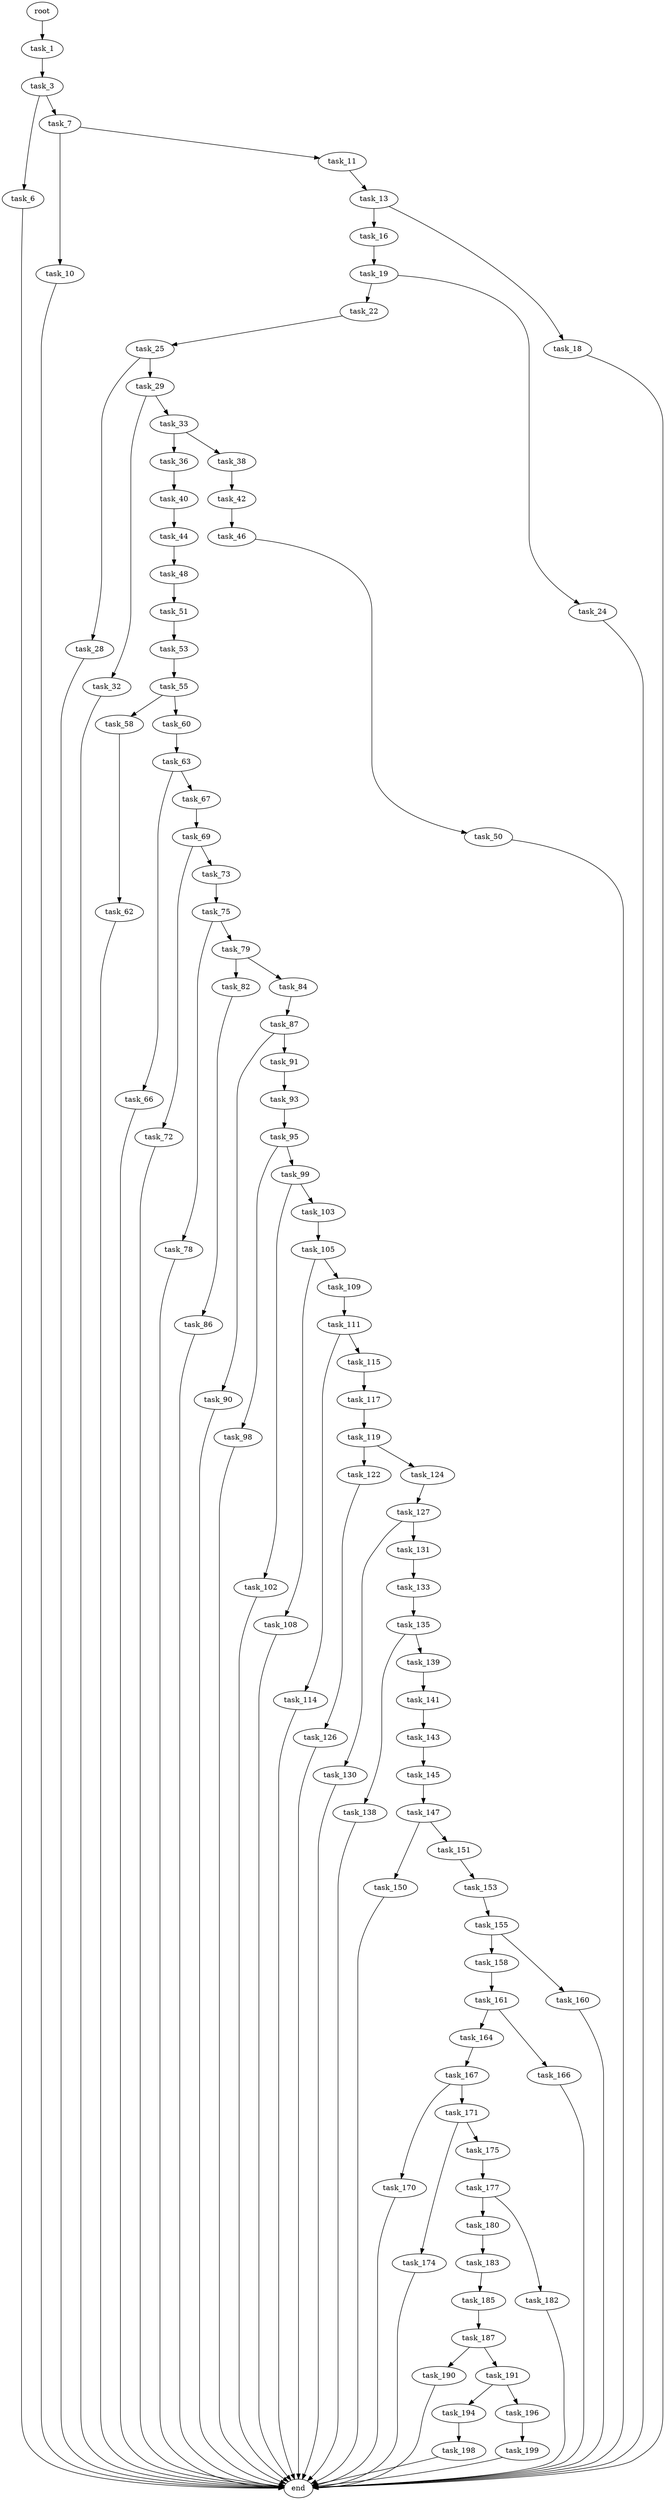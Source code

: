 digraph G {
  root [size="0.000000"];
  task_1 [size="3557432845.000000"];
  task_3 [size="782757789696.000000"];
  task_6 [size="28991029248.000000"];
  task_7 [size="1437246566.000000"];
  task_10 [size="346115415979.000000"];
  task_11 [size="6025146932.000000"];
  task_13 [size="4483572293.000000"];
  task_16 [size="17105609239.000000"];
  task_18 [size="1073741824000.000000"];
  task_19 [size="1500010230.000000"];
  task_22 [size="4036589049.000000"];
  task_24 [size="5449536485.000000"];
  task_25 [size="36303003309.000000"];
  task_28 [size="68719476736.000000"];
  task_29 [size="231928233984.000000"];
  task_32 [size="14584903913.000000"];
  task_33 [size="782757789696.000000"];
  task_36 [size="549755813888.000000"];
  task_38 [size="1073741824000.000000"];
  task_40 [size="8589934592.000000"];
  task_42 [size="68719476736.000000"];
  task_44 [size="549755813888.000000"];
  task_46 [size="549755813888.000000"];
  task_48 [size="134217728000.000000"];
  task_50 [size="368293445632.000000"];
  task_51 [size="718394838140.000000"];
  task_53 [size="41171144825.000000"];
  task_55 [size="41937491079.000000"];
  task_58 [size="111372816264.000000"];
  task_60 [size="8381454449.000000"];
  task_62 [size="3281153794.000000"];
  task_63 [size="15634570686.000000"];
  task_66 [size="18641922972.000000"];
  task_67 [size="1073741824000.000000"];
  task_69 [size="134082658714.000000"];
  task_72 [size="16276899681.000000"];
  task_73 [size="19953458660.000000"];
  task_75 [size="12867032594.000000"];
  task_78 [size="122504512193.000000"];
  task_79 [size="782757789696.000000"];
  task_82 [size="7886180371.000000"];
  task_84 [size="23774421929.000000"];
  task_86 [size="375004126886.000000"];
  task_87 [size="28991029248.000000"];
  task_90 [size="68719476736.000000"];
  task_91 [size="151852148743.000000"];
  task_93 [size="95832971190.000000"];
  task_95 [size="557508241795.000000"];
  task_98 [size="134217728000.000000"];
  task_99 [size="1182621635783.000000"];
  task_102 [size="42792524796.000000"];
  task_103 [size="368293445632.000000"];
  task_105 [size="782757789696.000000"];
  task_108 [size="1073741824000.000000"];
  task_109 [size="134217728000.000000"];
  task_111 [size="203782377808.000000"];
  task_114 [size="68719476736.000000"];
  task_115 [size="8589934592.000000"];
  task_117 [size="1073741824000.000000"];
  task_119 [size="8589934592.000000"];
  task_122 [size="6932090531.000000"];
  task_124 [size="6586305195.000000"];
  task_126 [size="368293445632.000000"];
  task_127 [size="7930759349.000000"];
  task_130 [size="18406881859.000000"];
  task_131 [size="368293445632.000000"];
  task_133 [size="368293445632.000000"];
  task_135 [size="7688732453.000000"];
  task_138 [size="2105022151.000000"];
  task_139 [size="231928233984.000000"];
  task_141 [size="231928233984.000000"];
  task_143 [size="28991029248.000000"];
  task_145 [size="28991029248.000000"];
  task_147 [size="368293445632.000000"];
  task_150 [size="14841443203.000000"];
  task_151 [size="33310086181.000000"];
  task_153 [size="21454470936.000000"];
  task_155 [size="1073741824000.000000"];
  task_158 [size="84824868096.000000"];
  task_160 [size="368293445632.000000"];
  task_161 [size="43308666941.000000"];
  task_164 [size="38722242234.000000"];
  task_166 [size="157260511950.000000"];
  task_167 [size="16465051666.000000"];
  task_170 [size="115894360101.000000"];
  task_171 [size="4984380139.000000"];
  task_174 [size="68719476736.000000"];
  task_175 [size="8589934592.000000"];
  task_177 [size="67987559565.000000"];
  task_180 [size="13016452139.000000"];
  task_182 [size="62763330324.000000"];
  task_183 [size="368293445632.000000"];
  task_185 [size="949205929.000000"];
  task_187 [size="549755813888.000000"];
  task_190 [size="175270523351.000000"];
  task_191 [size="42071233822.000000"];
  task_194 [size="6733206153.000000"];
  task_196 [size="983361958912.000000"];
  task_198 [size="6307963175.000000"];
  task_199 [size="111237008224.000000"];
  end [size="0.000000"];

  root -> task_1 [size="1.000000"];
  task_1 -> task_3 [size="134217728.000000"];
  task_3 -> task_6 [size="679477248.000000"];
  task_3 -> task_7 [size="679477248.000000"];
  task_6 -> end [size="1.000000"];
  task_7 -> task_10 [size="33554432.000000"];
  task_7 -> task_11 [size="33554432.000000"];
  task_10 -> end [size="1.000000"];
  task_11 -> task_13 [size="536870912.000000"];
  task_13 -> task_16 [size="75497472.000000"];
  task_13 -> task_18 [size="75497472.000000"];
  task_16 -> task_19 [size="301989888.000000"];
  task_18 -> end [size="1.000000"];
  task_19 -> task_22 [size="75497472.000000"];
  task_19 -> task_24 [size="75497472.000000"];
  task_22 -> task_25 [size="209715200.000000"];
  task_24 -> end [size="1.000000"];
  task_25 -> task_28 [size="838860800.000000"];
  task_25 -> task_29 [size="838860800.000000"];
  task_28 -> end [size="1.000000"];
  task_29 -> task_32 [size="301989888.000000"];
  task_29 -> task_33 [size="301989888.000000"];
  task_32 -> end [size="1.000000"];
  task_33 -> task_36 [size="679477248.000000"];
  task_33 -> task_38 [size="679477248.000000"];
  task_36 -> task_40 [size="536870912.000000"];
  task_38 -> task_42 [size="838860800.000000"];
  task_40 -> task_44 [size="33554432.000000"];
  task_42 -> task_46 [size="134217728.000000"];
  task_44 -> task_48 [size="536870912.000000"];
  task_46 -> task_50 [size="536870912.000000"];
  task_48 -> task_51 [size="209715200.000000"];
  task_50 -> end [size="1.000000"];
  task_51 -> task_53 [size="679477248.000000"];
  task_53 -> task_55 [size="134217728.000000"];
  task_55 -> task_58 [size="679477248.000000"];
  task_55 -> task_60 [size="679477248.000000"];
  task_58 -> task_62 [size="209715200.000000"];
  task_60 -> task_63 [size="679477248.000000"];
  task_62 -> end [size="1.000000"];
  task_63 -> task_66 [size="838860800.000000"];
  task_63 -> task_67 [size="838860800.000000"];
  task_66 -> end [size="1.000000"];
  task_67 -> task_69 [size="838860800.000000"];
  task_69 -> task_72 [size="134217728.000000"];
  task_69 -> task_73 [size="134217728.000000"];
  task_72 -> end [size="1.000000"];
  task_73 -> task_75 [size="411041792.000000"];
  task_75 -> task_78 [size="209715200.000000"];
  task_75 -> task_79 [size="209715200.000000"];
  task_78 -> end [size="1.000000"];
  task_79 -> task_82 [size="679477248.000000"];
  task_79 -> task_84 [size="679477248.000000"];
  task_82 -> task_86 [size="679477248.000000"];
  task_84 -> task_87 [size="33554432.000000"];
  task_86 -> end [size="1.000000"];
  task_87 -> task_90 [size="75497472.000000"];
  task_87 -> task_91 [size="75497472.000000"];
  task_90 -> end [size="1.000000"];
  task_91 -> task_93 [size="209715200.000000"];
  task_93 -> task_95 [size="134217728.000000"];
  task_95 -> task_98 [size="411041792.000000"];
  task_95 -> task_99 [size="411041792.000000"];
  task_98 -> end [size="1.000000"];
  task_99 -> task_102 [size="838860800.000000"];
  task_99 -> task_103 [size="838860800.000000"];
  task_102 -> end [size="1.000000"];
  task_103 -> task_105 [size="411041792.000000"];
  task_105 -> task_108 [size="679477248.000000"];
  task_105 -> task_109 [size="679477248.000000"];
  task_108 -> end [size="1.000000"];
  task_109 -> task_111 [size="209715200.000000"];
  task_111 -> task_114 [size="134217728.000000"];
  task_111 -> task_115 [size="134217728.000000"];
  task_114 -> end [size="1.000000"];
  task_115 -> task_117 [size="33554432.000000"];
  task_117 -> task_119 [size="838860800.000000"];
  task_119 -> task_122 [size="33554432.000000"];
  task_119 -> task_124 [size="33554432.000000"];
  task_122 -> task_126 [size="134217728.000000"];
  task_124 -> task_127 [size="209715200.000000"];
  task_126 -> end [size="1.000000"];
  task_127 -> task_130 [size="134217728.000000"];
  task_127 -> task_131 [size="134217728.000000"];
  task_130 -> end [size="1.000000"];
  task_131 -> task_133 [size="411041792.000000"];
  task_133 -> task_135 [size="411041792.000000"];
  task_135 -> task_138 [size="209715200.000000"];
  task_135 -> task_139 [size="209715200.000000"];
  task_138 -> end [size="1.000000"];
  task_139 -> task_141 [size="301989888.000000"];
  task_141 -> task_143 [size="301989888.000000"];
  task_143 -> task_145 [size="75497472.000000"];
  task_145 -> task_147 [size="75497472.000000"];
  task_147 -> task_150 [size="411041792.000000"];
  task_147 -> task_151 [size="411041792.000000"];
  task_150 -> end [size="1.000000"];
  task_151 -> task_153 [size="536870912.000000"];
  task_153 -> task_155 [size="33554432.000000"];
  task_155 -> task_158 [size="838860800.000000"];
  task_155 -> task_160 [size="838860800.000000"];
  task_158 -> task_161 [size="75497472.000000"];
  task_160 -> end [size="1.000000"];
  task_161 -> task_164 [size="679477248.000000"];
  task_161 -> task_166 [size="679477248.000000"];
  task_164 -> task_167 [size="33554432.000000"];
  task_166 -> end [size="1.000000"];
  task_167 -> task_170 [size="33554432.000000"];
  task_167 -> task_171 [size="33554432.000000"];
  task_170 -> end [size="1.000000"];
  task_171 -> task_174 [size="536870912.000000"];
  task_171 -> task_175 [size="536870912.000000"];
  task_174 -> end [size="1.000000"];
  task_175 -> task_177 [size="33554432.000000"];
  task_177 -> task_180 [size="75497472.000000"];
  task_177 -> task_182 [size="75497472.000000"];
  task_180 -> task_183 [size="411041792.000000"];
  task_182 -> end [size="1.000000"];
  task_183 -> task_185 [size="411041792.000000"];
  task_185 -> task_187 [size="33554432.000000"];
  task_187 -> task_190 [size="536870912.000000"];
  task_187 -> task_191 [size="536870912.000000"];
  task_190 -> end [size="1.000000"];
  task_191 -> task_194 [size="33554432.000000"];
  task_191 -> task_196 [size="33554432.000000"];
  task_194 -> task_198 [size="536870912.000000"];
  task_196 -> task_199 [size="679477248.000000"];
  task_198 -> end [size="1.000000"];
  task_199 -> end [size="1.000000"];
}
